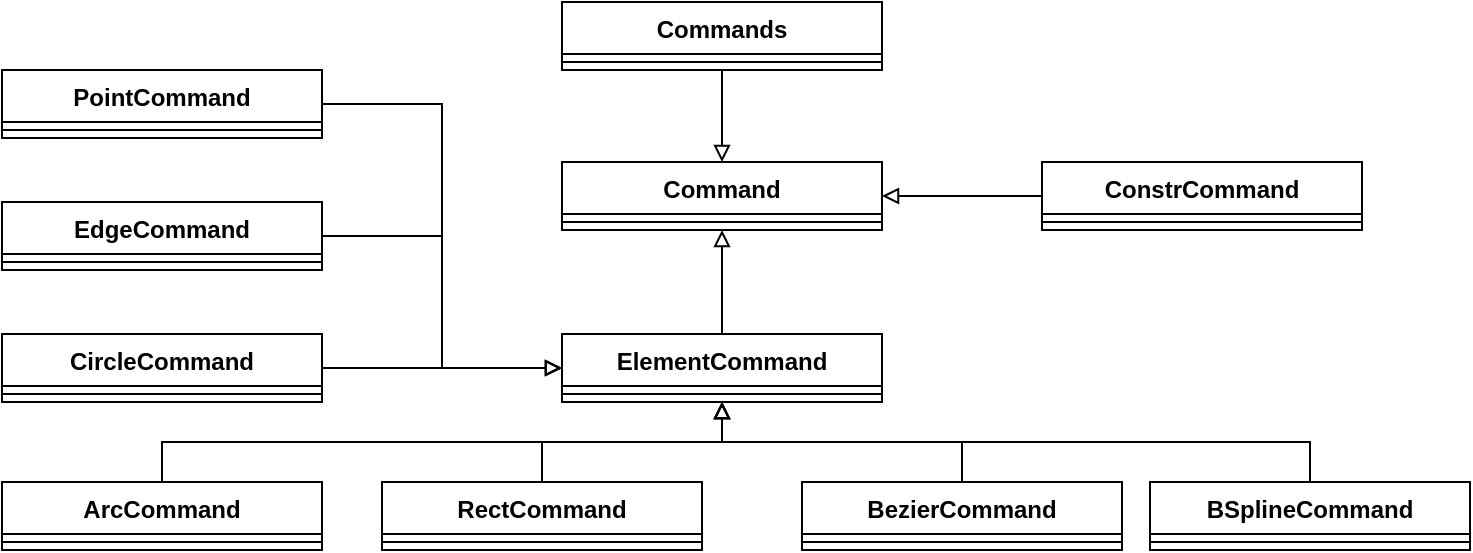 <mxfile version="24.1.0" type="github">
  <diagram name="第 1 页" id="Fqi6sP_qPkS2GYrcbJYC">
    <mxGraphModel dx="2336" dy="718" grid="1" gridSize="10" guides="1" tooltips="1" connect="1" arrows="1" fold="1" page="1" pageScale="1" pageWidth="827" pageHeight="1169" math="0" shadow="0">
      <root>
        <mxCell id="0" />
        <mxCell id="1" parent="0" />
        <mxCell id="kAZNtnE30JV9RJR9WPhK-1" value="Command" style="swimlane;fontStyle=1;align=center;verticalAlign=top;childLayout=stackLayout;horizontal=1;startSize=26;horizontalStack=0;resizeParent=1;resizeParentMax=0;resizeLast=0;collapsible=1;marginBottom=0;whiteSpace=wrap;html=1;" parent="1" vertex="1">
          <mxGeometry x="120" y="120" width="160" height="34" as="geometry" />
        </mxCell>
        <mxCell id="kAZNtnE30JV9RJR9WPhK-3" value="" style="line;strokeWidth=1;fillColor=none;align=left;verticalAlign=middle;spacingTop=-1;spacingLeft=3;spacingRight=3;rotatable=0;labelPosition=right;points=[];portConstraint=eastwest;strokeColor=inherit;" parent="kAZNtnE30JV9RJR9WPhK-1" vertex="1">
          <mxGeometry y="26" width="160" height="8" as="geometry" />
        </mxCell>
        <mxCell id="kAZNtnE30JV9RJR9WPhK-34" style="edgeStyle=orthogonalEdgeStyle;rounded=0;orthogonalLoop=1;jettySize=auto;html=1;exitX=0.5;exitY=0;exitDx=0;exitDy=0;entryX=0.5;entryY=1;entryDx=0;entryDy=0;endArrow=block;endFill=0;" parent="1" source="kAZNtnE30JV9RJR9WPhK-5" target="kAZNtnE30JV9RJR9WPhK-15" edge="1">
          <mxGeometry relative="1" as="geometry" />
        </mxCell>
        <mxCell id="kAZNtnE30JV9RJR9WPhK-5" value="ArcCommand" style="swimlane;fontStyle=1;align=center;verticalAlign=top;childLayout=stackLayout;horizontal=1;startSize=26;horizontalStack=0;resizeParent=1;resizeParentMax=0;resizeLast=0;collapsible=1;marginBottom=0;whiteSpace=wrap;html=1;" parent="1" vertex="1">
          <mxGeometry x="-160" y="280" width="160" height="34" as="geometry" />
        </mxCell>
        <mxCell id="kAZNtnE30JV9RJR9WPhK-6" value="" style="line;strokeWidth=1;fillColor=none;align=left;verticalAlign=middle;spacingTop=-1;spacingLeft=3;spacingRight=3;rotatable=0;labelPosition=right;points=[];portConstraint=eastwest;strokeColor=inherit;" parent="kAZNtnE30JV9RJR9WPhK-5" vertex="1">
          <mxGeometry y="26" width="160" height="8" as="geometry" />
        </mxCell>
        <mxCell id="kAZNtnE30JV9RJR9WPhK-27" style="edgeStyle=orthogonalEdgeStyle;rounded=0;orthogonalLoop=1;jettySize=auto;html=1;entryX=0.5;entryY=1;entryDx=0;entryDy=0;endArrow=block;endFill=0;" parent="1" source="kAZNtnE30JV9RJR9WPhK-7" target="kAZNtnE30JV9RJR9WPhK-15" edge="1">
          <mxGeometry relative="1" as="geometry">
            <Array as="points">
              <mxPoint x="110" y="260" />
              <mxPoint x="200" y="260" />
            </Array>
          </mxGeometry>
        </mxCell>
        <mxCell id="kAZNtnE30JV9RJR9WPhK-7" value="RectCommand" style="swimlane;fontStyle=1;align=center;verticalAlign=top;childLayout=stackLayout;horizontal=1;startSize=26;horizontalStack=0;resizeParent=1;resizeParentMax=0;resizeLast=0;collapsible=1;marginBottom=0;whiteSpace=wrap;html=1;" parent="1" vertex="1">
          <mxGeometry x="30" y="280" width="160" height="34" as="geometry" />
        </mxCell>
        <mxCell id="kAZNtnE30JV9RJR9WPhK-8" value="" style="line;strokeWidth=1;fillColor=none;align=left;verticalAlign=middle;spacingTop=-1;spacingLeft=3;spacingRight=3;rotatable=0;labelPosition=right;points=[];portConstraint=eastwest;strokeColor=inherit;" parent="kAZNtnE30JV9RJR9WPhK-7" vertex="1">
          <mxGeometry y="26" width="160" height="8" as="geometry" />
        </mxCell>
        <mxCell id="kAZNtnE30JV9RJR9WPhK-26" style="edgeStyle=orthogonalEdgeStyle;rounded=0;orthogonalLoop=1;jettySize=auto;html=1;entryX=0.5;entryY=1;entryDx=0;entryDy=0;endArrow=block;endFill=0;" parent="1" source="kAZNtnE30JV9RJR9WPhK-9" target="kAZNtnE30JV9RJR9WPhK-15" edge="1">
          <mxGeometry relative="1" as="geometry" />
        </mxCell>
        <mxCell id="kAZNtnE30JV9RJR9WPhK-9" value="BezierCommand" style="swimlane;fontStyle=1;align=center;verticalAlign=top;childLayout=stackLayout;horizontal=1;startSize=26;horizontalStack=0;resizeParent=1;resizeParentMax=0;resizeLast=0;collapsible=1;marginBottom=0;whiteSpace=wrap;html=1;" parent="1" vertex="1">
          <mxGeometry x="240" y="280" width="160" height="34" as="geometry" />
        </mxCell>
        <mxCell id="kAZNtnE30JV9RJR9WPhK-10" value="" style="line;strokeWidth=1;fillColor=none;align=left;verticalAlign=middle;spacingTop=-1;spacingLeft=3;spacingRight=3;rotatable=0;labelPosition=right;points=[];portConstraint=eastwest;strokeColor=inherit;" parent="kAZNtnE30JV9RJR9WPhK-9" vertex="1">
          <mxGeometry y="26" width="160" height="8" as="geometry" />
        </mxCell>
        <mxCell id="kAZNtnE30JV9RJR9WPhK-37" style="edgeStyle=orthogonalEdgeStyle;rounded=0;orthogonalLoop=1;jettySize=auto;html=1;exitX=0.5;exitY=1;exitDx=0;exitDy=0;entryX=0.5;entryY=0;entryDx=0;entryDy=0;endArrow=block;endFill=0;" parent="1" source="kAZNtnE30JV9RJR9WPhK-11" target="kAZNtnE30JV9RJR9WPhK-1" edge="1">
          <mxGeometry relative="1" as="geometry" />
        </mxCell>
        <mxCell id="kAZNtnE30JV9RJR9WPhK-11" value="Commands" style="swimlane;fontStyle=1;align=center;verticalAlign=top;childLayout=stackLayout;horizontal=1;startSize=26;horizontalStack=0;resizeParent=1;resizeParentMax=0;resizeLast=0;collapsible=1;marginBottom=0;whiteSpace=wrap;html=1;" parent="1" vertex="1">
          <mxGeometry x="120" y="40" width="160" height="34" as="geometry" />
        </mxCell>
        <mxCell id="kAZNtnE30JV9RJR9WPhK-12" value="" style="line;strokeWidth=1;fillColor=none;align=left;verticalAlign=middle;spacingTop=-1;spacingLeft=3;spacingRight=3;rotatable=0;labelPosition=right;points=[];portConstraint=eastwest;strokeColor=inherit;" parent="kAZNtnE30JV9RJR9WPhK-11" vertex="1">
          <mxGeometry y="26" width="160" height="8" as="geometry" />
        </mxCell>
        <mxCell id="kAZNtnE30JV9RJR9WPhK-36" style="edgeStyle=orthogonalEdgeStyle;rounded=0;orthogonalLoop=1;jettySize=auto;html=1;entryX=1;entryY=0.5;entryDx=0;entryDy=0;endArrow=block;endFill=0;" parent="1" source="kAZNtnE30JV9RJR9WPhK-13" target="kAZNtnE30JV9RJR9WPhK-1" edge="1">
          <mxGeometry relative="1" as="geometry" />
        </mxCell>
        <mxCell id="kAZNtnE30JV9RJR9WPhK-13" value="ConstrCommand" style="swimlane;fontStyle=1;align=center;verticalAlign=top;childLayout=stackLayout;horizontal=1;startSize=26;horizontalStack=0;resizeParent=1;resizeParentMax=0;resizeLast=0;collapsible=1;marginBottom=0;whiteSpace=wrap;html=1;" parent="1" vertex="1">
          <mxGeometry x="360" y="120" width="160" height="34" as="geometry" />
        </mxCell>
        <mxCell id="kAZNtnE30JV9RJR9WPhK-14" value="" style="line;strokeWidth=1;fillColor=none;align=left;verticalAlign=middle;spacingTop=-1;spacingLeft=3;spacingRight=3;rotatable=0;labelPosition=right;points=[];portConstraint=eastwest;strokeColor=inherit;" parent="kAZNtnE30JV9RJR9WPhK-13" vertex="1">
          <mxGeometry y="26" width="160" height="8" as="geometry" />
        </mxCell>
        <mxCell id="kAZNtnE30JV9RJR9WPhK-35" style="edgeStyle=orthogonalEdgeStyle;rounded=0;orthogonalLoop=1;jettySize=auto;html=1;entryX=0.5;entryY=1;entryDx=0;entryDy=0;endArrow=block;endFill=0;" parent="1" source="kAZNtnE30JV9RJR9WPhK-15" target="kAZNtnE30JV9RJR9WPhK-1" edge="1">
          <mxGeometry relative="1" as="geometry" />
        </mxCell>
        <mxCell id="kAZNtnE30JV9RJR9WPhK-15" value="ElementCommand" style="swimlane;fontStyle=1;align=center;verticalAlign=top;childLayout=stackLayout;horizontal=1;startSize=26;horizontalStack=0;resizeParent=1;resizeParentMax=0;resizeLast=0;collapsible=1;marginBottom=0;whiteSpace=wrap;html=1;" parent="1" vertex="1">
          <mxGeometry x="120" y="206" width="160" height="34" as="geometry" />
        </mxCell>
        <mxCell id="kAZNtnE30JV9RJR9WPhK-16" value="" style="line;strokeWidth=1;fillColor=none;align=left;verticalAlign=middle;spacingTop=-1;spacingLeft=3;spacingRight=3;rotatable=0;labelPosition=right;points=[];portConstraint=eastwest;strokeColor=inherit;" parent="kAZNtnE30JV9RJR9WPhK-15" vertex="1">
          <mxGeometry y="26" width="160" height="8" as="geometry" />
        </mxCell>
        <mxCell id="kAZNtnE30JV9RJR9WPhK-32" style="edgeStyle=orthogonalEdgeStyle;rounded=0;orthogonalLoop=1;jettySize=auto;html=1;entryX=0;entryY=0.5;entryDx=0;entryDy=0;endArrow=block;endFill=0;" parent="1" source="kAZNtnE30JV9RJR9WPhK-18" target="kAZNtnE30JV9RJR9WPhK-15" edge="1">
          <mxGeometry relative="1" as="geometry" />
        </mxCell>
        <mxCell id="kAZNtnE30JV9RJR9WPhK-18" value="EdgeCommand" style="swimlane;fontStyle=1;align=center;verticalAlign=top;childLayout=stackLayout;horizontal=1;startSize=26;horizontalStack=0;resizeParent=1;resizeParentMax=0;resizeLast=0;collapsible=1;marginBottom=0;whiteSpace=wrap;html=1;" parent="1" vertex="1">
          <mxGeometry x="-160" y="140" width="160" height="34" as="geometry" />
        </mxCell>
        <mxCell id="kAZNtnE30JV9RJR9WPhK-19" value="" style="line;strokeWidth=1;fillColor=none;align=left;verticalAlign=middle;spacingTop=-1;spacingLeft=3;spacingRight=3;rotatable=0;labelPosition=right;points=[];portConstraint=eastwest;strokeColor=inherit;" parent="kAZNtnE30JV9RJR9WPhK-18" vertex="1">
          <mxGeometry y="26" width="160" height="8" as="geometry" />
        </mxCell>
        <mxCell id="kAZNtnE30JV9RJR9WPhK-31" style="edgeStyle=orthogonalEdgeStyle;rounded=0;orthogonalLoop=1;jettySize=auto;html=1;entryX=0;entryY=0.5;entryDx=0;entryDy=0;endArrow=block;endFill=0;" parent="1" source="kAZNtnE30JV9RJR9WPhK-20" target="kAZNtnE30JV9RJR9WPhK-15" edge="1">
          <mxGeometry relative="1" as="geometry" />
        </mxCell>
        <mxCell id="kAZNtnE30JV9RJR9WPhK-20" value="PointCommand" style="swimlane;fontStyle=1;align=center;verticalAlign=top;childLayout=stackLayout;horizontal=1;startSize=26;horizontalStack=0;resizeParent=1;resizeParentMax=0;resizeLast=0;collapsible=1;marginBottom=0;whiteSpace=wrap;html=1;" parent="1" vertex="1">
          <mxGeometry x="-160" y="74" width="160" height="34" as="geometry" />
        </mxCell>
        <mxCell id="kAZNtnE30JV9RJR9WPhK-21" value="" style="line;strokeWidth=1;fillColor=none;align=left;verticalAlign=middle;spacingTop=-1;spacingLeft=3;spacingRight=3;rotatable=0;labelPosition=right;points=[];portConstraint=eastwest;strokeColor=inherit;" parent="kAZNtnE30JV9RJR9WPhK-20" vertex="1">
          <mxGeometry y="26" width="160" height="8" as="geometry" />
        </mxCell>
        <mxCell id="kAZNtnE30JV9RJR9WPhK-28" style="edgeStyle=orthogonalEdgeStyle;rounded=0;orthogonalLoop=1;jettySize=auto;html=1;exitX=0.5;exitY=0;exitDx=0;exitDy=0;entryX=0.5;entryY=1;entryDx=0;entryDy=0;endArrow=block;endFill=0;" parent="1" source="kAZNtnE30JV9RJR9WPhK-22" target="kAZNtnE30JV9RJR9WPhK-15" edge="1">
          <mxGeometry relative="1" as="geometry" />
        </mxCell>
        <mxCell id="kAZNtnE30JV9RJR9WPhK-22" value="BSplineCommand" style="swimlane;fontStyle=1;align=center;verticalAlign=top;childLayout=stackLayout;horizontal=1;startSize=26;horizontalStack=0;resizeParent=1;resizeParentMax=0;resizeLast=0;collapsible=1;marginBottom=0;whiteSpace=wrap;html=1;" parent="1" vertex="1">
          <mxGeometry x="414" y="280" width="160" height="34" as="geometry" />
        </mxCell>
        <mxCell id="kAZNtnE30JV9RJR9WPhK-23" value="" style="line;strokeWidth=1;fillColor=none;align=left;verticalAlign=middle;spacingTop=-1;spacingLeft=3;spacingRight=3;rotatable=0;labelPosition=right;points=[];portConstraint=eastwest;strokeColor=inherit;" parent="kAZNtnE30JV9RJR9WPhK-22" vertex="1">
          <mxGeometry y="26" width="160" height="8" as="geometry" />
        </mxCell>
        <mxCell id="kAZNtnE30JV9RJR9WPhK-33" style="edgeStyle=orthogonalEdgeStyle;rounded=0;orthogonalLoop=1;jettySize=auto;html=1;endArrow=block;endFill=0;" parent="1" source="kAZNtnE30JV9RJR9WPhK-24" edge="1">
          <mxGeometry relative="1" as="geometry">
            <mxPoint x="120" y="223" as="targetPoint" />
          </mxGeometry>
        </mxCell>
        <mxCell id="kAZNtnE30JV9RJR9WPhK-24" value="CircleCommand" style="swimlane;fontStyle=1;align=center;verticalAlign=top;childLayout=stackLayout;horizontal=1;startSize=26;horizontalStack=0;resizeParent=1;resizeParentMax=0;resizeLast=0;collapsible=1;marginBottom=0;whiteSpace=wrap;html=1;" parent="1" vertex="1">
          <mxGeometry x="-160" y="206" width="160" height="34" as="geometry" />
        </mxCell>
        <mxCell id="kAZNtnE30JV9RJR9WPhK-25" value="" style="line;strokeWidth=1;fillColor=none;align=left;verticalAlign=middle;spacingTop=-1;spacingLeft=3;spacingRight=3;rotatable=0;labelPosition=right;points=[];portConstraint=eastwest;strokeColor=inherit;" parent="kAZNtnE30JV9RJR9WPhK-24" vertex="1">
          <mxGeometry y="26" width="160" height="8" as="geometry" />
        </mxCell>
      </root>
    </mxGraphModel>
  </diagram>
</mxfile>
